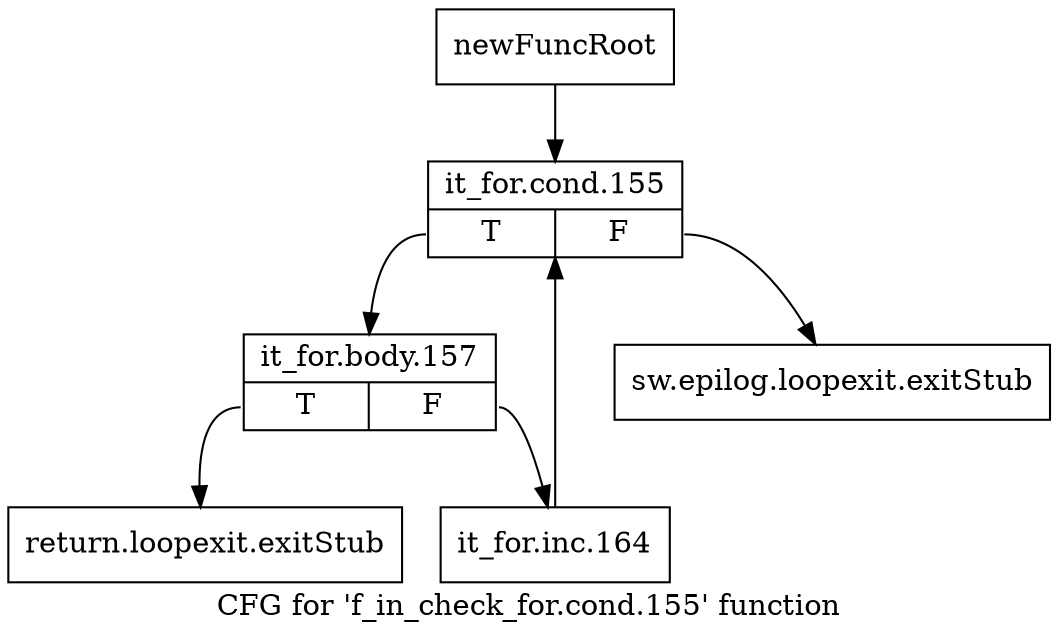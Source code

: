 digraph "CFG for 'f_in_check_for.cond.155' function" {
	label="CFG for 'f_in_check_for.cond.155' function";

	Node0x10449c0 [shape=record,label="{newFuncRoot}"];
	Node0x10449c0 -> Node0x1044ab0;
	Node0x1044a10 [shape=record,label="{sw.epilog.loopexit.exitStub}"];
	Node0x1044a60 [shape=record,label="{return.loopexit.exitStub}"];
	Node0x1044ab0 [shape=record,label="{it_for.cond.155|{<s0>T|<s1>F}}"];
	Node0x1044ab0:s0 -> Node0x1044b00;
	Node0x1044ab0:s1 -> Node0x1044a10;
	Node0x1044b00 [shape=record,label="{it_for.body.157|{<s0>T|<s1>F}}"];
	Node0x1044b00:s0 -> Node0x1044a60;
	Node0x1044b00:s1 -> Node0x1044b50;
	Node0x1044b50 [shape=record,label="{it_for.inc.164}"];
	Node0x1044b50 -> Node0x1044ab0;
}

